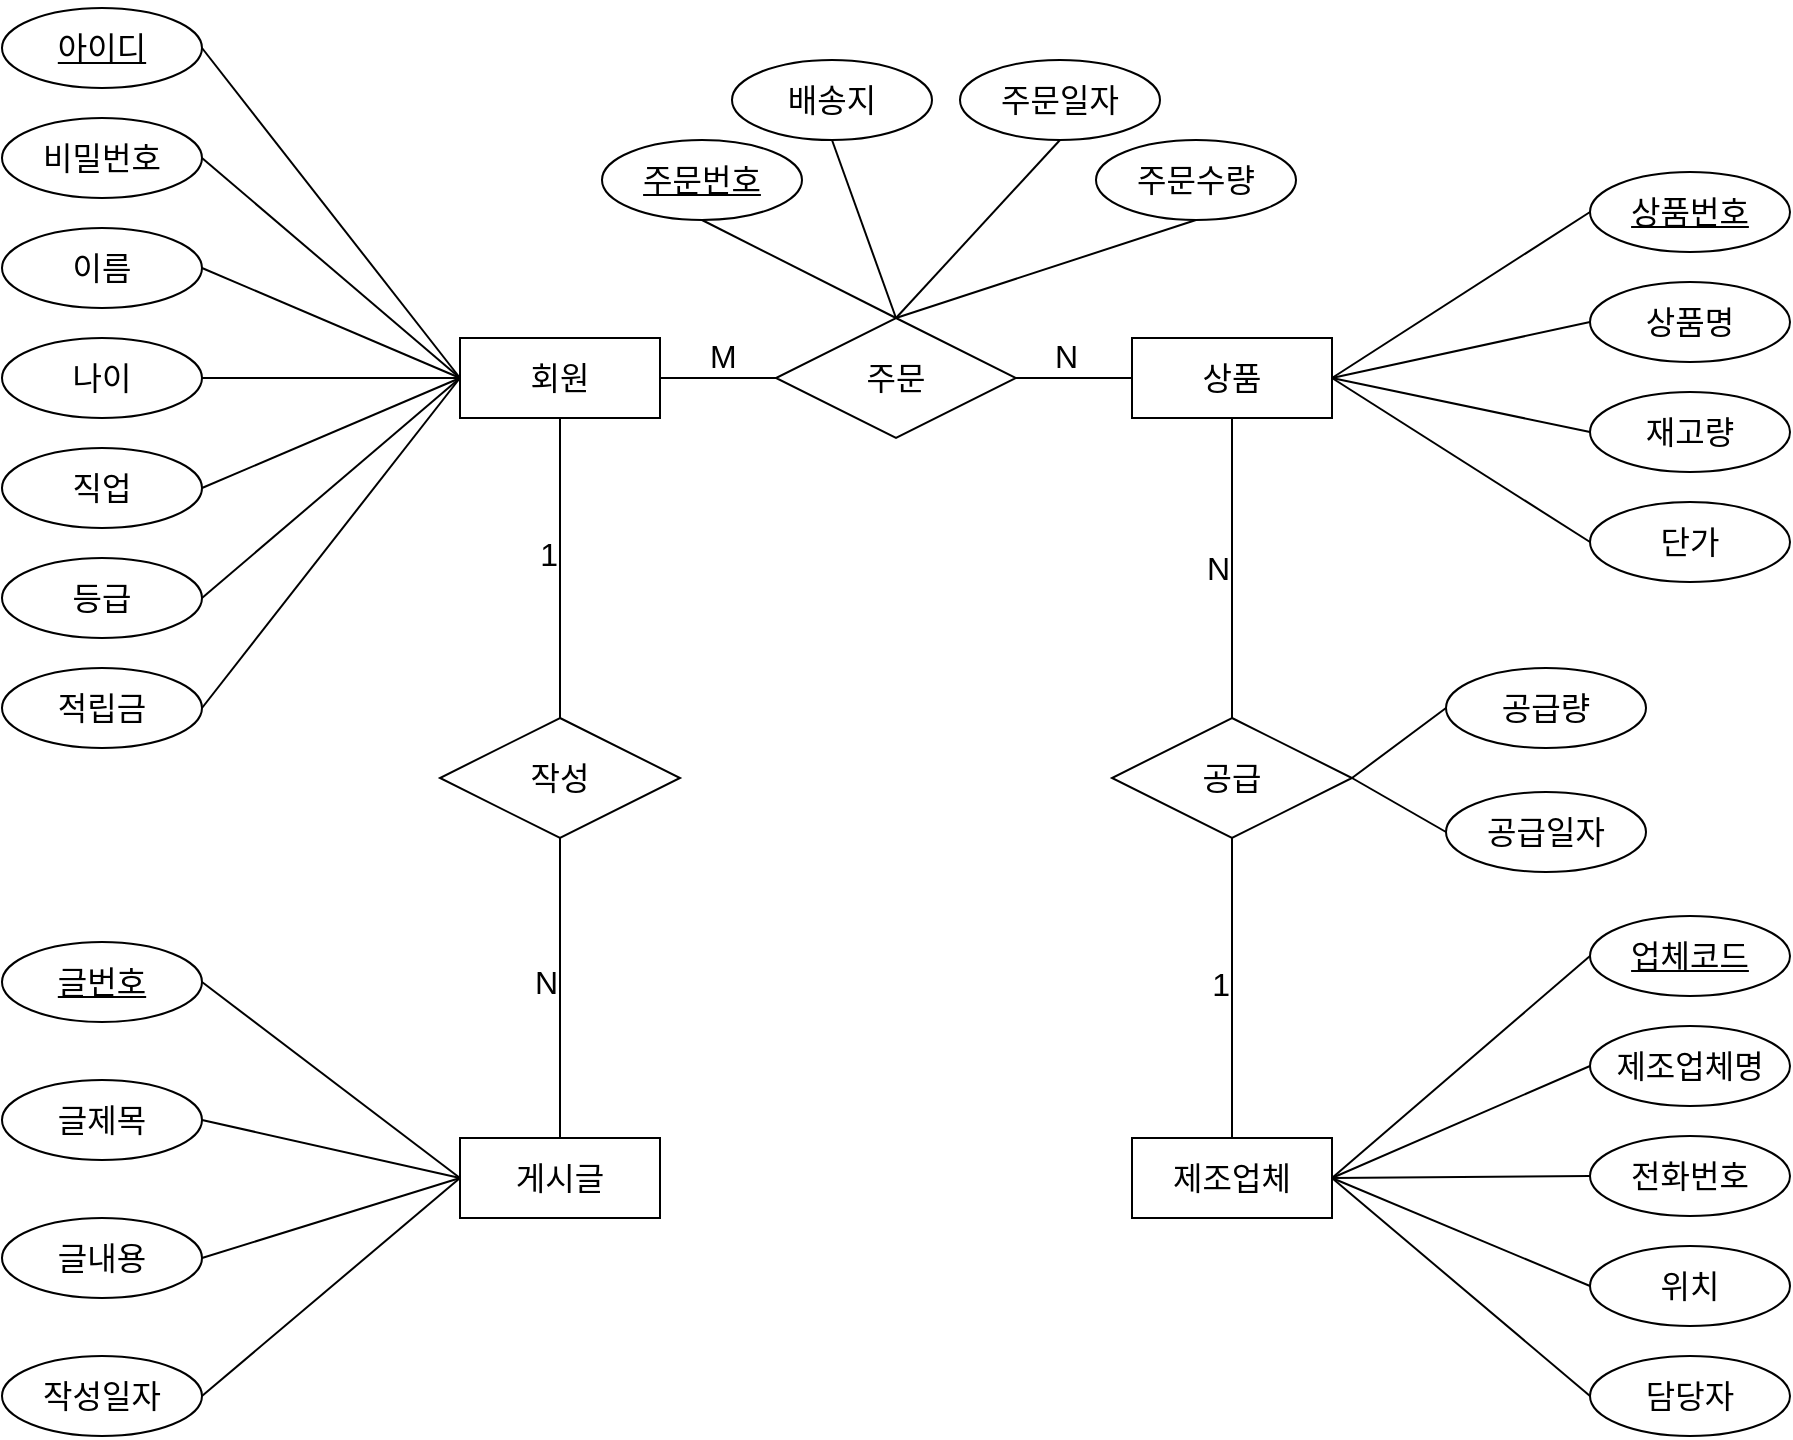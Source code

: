 <mxfile version="23.0.2" type="github" pages="2">
  <diagram name="ERD" id="WUFWxHUxCh2_jyDlP460">
    <mxGraphModel dx="1867" dy="2165" grid="0" gridSize="10" guides="1" tooltips="1" connect="1" arrows="1" fold="1" page="0" pageScale="1" pageWidth="827" pageHeight="1169" math="0" shadow="0">
      <root>
        <mxCell id="0" />
        <mxCell id="1" parent="0" />
        <mxCell id="EGVnuhBRFBTWJC69sXWY-39" value="제조업체" style="whiteSpace=wrap;html=1;align=center;fontSize=16;" vertex="1" parent="1">
          <mxGeometry x="-164" y="-57" width="100" height="40" as="geometry" />
        </mxCell>
        <mxCell id="EGVnuhBRFBTWJC69sXWY-41" value="전화번호" style="ellipse;whiteSpace=wrap;html=1;align=center;fontSize=16;" vertex="1" parent="1">
          <mxGeometry x="65" y="-58" width="100" height="40" as="geometry" />
        </mxCell>
        <mxCell id="EGVnuhBRFBTWJC69sXWY-42" value="위치" style="ellipse;whiteSpace=wrap;html=1;align=center;fontSize=16;" vertex="1" parent="1">
          <mxGeometry x="65" y="-3" width="100" height="40" as="geometry" />
        </mxCell>
        <mxCell id="EGVnuhBRFBTWJC69sXWY-43" value="담당자" style="ellipse;whiteSpace=wrap;html=1;align=center;fontSize=16;" vertex="1" parent="1">
          <mxGeometry x="65" y="52" width="100" height="40" as="geometry" />
        </mxCell>
        <mxCell id="EGVnuhBRFBTWJC69sXWY-44" value="" style="endArrow=none;html=1;rounded=0;fontSize=12;startSize=8;endSize=8;curved=1;exitX=1;exitY=0.5;exitDx=0;exitDy=0;entryX=0;entryY=0.5;entryDx=0;entryDy=0;" edge="1" parent="1" source="EGVnuhBRFBTWJC69sXWY-39" target="EGVnuhBRFBTWJC69sXWY-72">
          <mxGeometry relative="1" as="geometry">
            <mxPoint x="-280" y="-57" as="sourcePoint" />
            <mxPoint x="65" y="-119" as="targetPoint" />
          </mxGeometry>
        </mxCell>
        <mxCell id="EGVnuhBRFBTWJC69sXWY-45" value="" style="endArrow=none;html=1;rounded=0;fontSize=12;startSize=8;endSize=8;curved=1;exitX=1;exitY=0.5;exitDx=0;exitDy=0;entryX=0;entryY=0.5;entryDx=0;entryDy=0;" edge="1" parent="1" source="EGVnuhBRFBTWJC69sXWY-39" target="EGVnuhBRFBTWJC69sXWY-41">
          <mxGeometry relative="1" as="geometry">
            <mxPoint x="-54" y="-27" as="sourcePoint" />
            <mxPoint x="75" y="-109" as="targetPoint" />
          </mxGeometry>
        </mxCell>
        <mxCell id="EGVnuhBRFBTWJC69sXWY-46" value="" style="endArrow=none;html=1;rounded=0;fontSize=12;startSize=8;endSize=8;curved=1;exitX=1;exitY=0.5;exitDx=0;exitDy=0;entryX=0;entryY=0.5;entryDx=0;entryDy=0;" edge="1" parent="1" source="EGVnuhBRFBTWJC69sXWY-39" target="EGVnuhBRFBTWJC69sXWY-42">
          <mxGeometry relative="1" as="geometry">
            <mxPoint x="-54" y="-27" as="sourcePoint" />
            <mxPoint x="75" y="-55" as="targetPoint" />
          </mxGeometry>
        </mxCell>
        <mxCell id="EGVnuhBRFBTWJC69sXWY-47" value="" style="endArrow=none;html=1;rounded=0;fontSize=12;startSize=8;endSize=8;curved=1;exitX=1;exitY=0.5;exitDx=0;exitDy=0;entryX=0;entryY=0.5;entryDx=0;entryDy=0;" edge="1" parent="1" source="EGVnuhBRFBTWJC69sXWY-39" target="EGVnuhBRFBTWJC69sXWY-43">
          <mxGeometry relative="1" as="geometry">
            <mxPoint x="-54" y="-27" as="sourcePoint" />
            <mxPoint x="75" as="targetPoint" />
          </mxGeometry>
        </mxCell>
        <mxCell id="EGVnuhBRFBTWJC69sXWY-48" value="게시글" style="whiteSpace=wrap;html=1;align=center;fontSize=16;" vertex="1" parent="1">
          <mxGeometry x="-500" y="-57" width="100" height="40" as="geometry" />
        </mxCell>
        <mxCell id="EGVnuhBRFBTWJC69sXWY-49" value="글번호" style="ellipse;whiteSpace=wrap;html=1;align=center;fontStyle=4;fontSize=16;" vertex="1" parent="1">
          <mxGeometry x="-729" y="-155" width="100" height="40" as="geometry" />
        </mxCell>
        <mxCell id="EGVnuhBRFBTWJC69sXWY-50" style="edgeStyle=none;curved=1;rounded=0;orthogonalLoop=1;jettySize=auto;html=1;exitX=1;exitY=0;exitDx=0;exitDy=0;fontSize=12;startSize=8;endSize=8;" edge="1" parent="1" source="EGVnuhBRFBTWJC69sXWY-49" target="EGVnuhBRFBTWJC69sXWY-49">
          <mxGeometry relative="1" as="geometry" />
        </mxCell>
        <mxCell id="EGVnuhBRFBTWJC69sXWY-57" value="" style="endArrow=none;html=1;rounded=0;fontSize=12;startSize=8;endSize=8;curved=1;exitX=0;exitY=0.5;exitDx=0;exitDy=0;entryX=1;entryY=0.5;entryDx=0;entryDy=0;" edge="1" parent="1" source="EGVnuhBRFBTWJC69sXWY-48" target="EGVnuhBRFBTWJC69sXWY-49">
          <mxGeometry relative="1" as="geometry">
            <mxPoint x="-54" y="-112" as="sourcePoint" />
            <mxPoint x="75" y="-194" as="targetPoint" />
          </mxGeometry>
        </mxCell>
        <mxCell id="EGVnuhBRFBTWJC69sXWY-65" value="글제목" style="ellipse;whiteSpace=wrap;html=1;align=center;fontSize=16;" vertex="1" parent="1">
          <mxGeometry x="-729" y="-86" width="100" height="40" as="geometry" />
        </mxCell>
        <mxCell id="EGVnuhBRFBTWJC69sXWY-66" value="글내용" style="ellipse;whiteSpace=wrap;html=1;align=center;fontSize=16;" vertex="1" parent="1">
          <mxGeometry x="-729" y="-17" width="100" height="40" as="geometry" />
        </mxCell>
        <mxCell id="EGVnuhBRFBTWJC69sXWY-67" value="작성일자" style="ellipse;whiteSpace=wrap;html=1;align=center;fontSize=16;" vertex="1" parent="1">
          <mxGeometry x="-729" y="52" width="100" height="40" as="geometry" />
        </mxCell>
        <mxCell id="EGVnuhBRFBTWJC69sXWY-69" value="" style="endArrow=none;html=1;rounded=0;fontSize=12;startSize=8;endSize=8;curved=1;exitX=0;exitY=0.5;exitDx=0;exitDy=0;entryX=1;entryY=0.5;entryDx=0;entryDy=0;" edge="1" parent="1" source="EGVnuhBRFBTWJC69sXWY-48" target="EGVnuhBRFBTWJC69sXWY-65">
          <mxGeometry relative="1" as="geometry">
            <mxPoint x="-490" y="-27" as="sourcePoint" />
            <mxPoint x="-619" y="-125" as="targetPoint" />
          </mxGeometry>
        </mxCell>
        <mxCell id="EGVnuhBRFBTWJC69sXWY-70" value="" style="endArrow=none;html=1;rounded=0;fontSize=12;startSize=8;endSize=8;curved=1;entryX=1;entryY=0.5;entryDx=0;entryDy=0;exitX=0;exitY=0.5;exitDx=0;exitDy=0;" edge="1" parent="1" source="EGVnuhBRFBTWJC69sXWY-48" target="EGVnuhBRFBTWJC69sXWY-66">
          <mxGeometry relative="1" as="geometry">
            <mxPoint x="-490" y="-27" as="sourcePoint" />
            <mxPoint x="-619" y="-56" as="targetPoint" />
          </mxGeometry>
        </mxCell>
        <mxCell id="EGVnuhBRFBTWJC69sXWY-71" value="" style="endArrow=none;html=1;rounded=0;fontSize=12;startSize=8;endSize=8;curved=1;entryX=1;entryY=0.5;entryDx=0;entryDy=0;exitX=0;exitY=0.5;exitDx=0;exitDy=0;" edge="1" parent="1" source="EGVnuhBRFBTWJC69sXWY-48" target="EGVnuhBRFBTWJC69sXWY-67">
          <mxGeometry relative="1" as="geometry">
            <mxPoint x="-490" y="-27" as="sourcePoint" />
            <mxPoint x="-619" y="13" as="targetPoint" />
          </mxGeometry>
        </mxCell>
        <mxCell id="EGVnuhBRFBTWJC69sXWY-72" value="제조업체명" style="ellipse;whiteSpace=wrap;html=1;align=center;fontSize=16;" vertex="1" parent="1">
          <mxGeometry x="65" y="-113" width="100" height="40" as="geometry" />
        </mxCell>
        <mxCell id="EGVnuhBRFBTWJC69sXWY-73" value="업체코드" style="ellipse;whiteSpace=wrap;html=1;align=center;fontStyle=4;fontSize=16;" vertex="1" parent="1">
          <mxGeometry x="65" y="-168" width="100" height="40" as="geometry" />
        </mxCell>
        <mxCell id="EGVnuhBRFBTWJC69sXWY-75" value="" style="endArrow=none;html=1;rounded=0;fontSize=12;startSize=8;endSize=8;curved=1;exitX=1;exitY=0.5;exitDx=0;exitDy=0;entryX=0;entryY=0.5;entryDx=0;entryDy=0;" edge="1" parent="1" source="EGVnuhBRFBTWJC69sXWY-39" target="EGVnuhBRFBTWJC69sXWY-73">
          <mxGeometry relative="1" as="geometry">
            <mxPoint x="-54" y="-27" as="sourcePoint" />
            <mxPoint x="75" y="-110" as="targetPoint" />
          </mxGeometry>
        </mxCell>
        <mxCell id="EGVnuhBRFBTWJC69sXWY-88" value="" style="endArrow=none;html=1;rounded=0;fontSize=12;startSize=8;endSize=8;curved=1;entryX=0.5;entryY=0;entryDx=0;entryDy=0;exitX=0.5;exitY=1;exitDx=0;exitDy=0;" edge="1" parent="1" source="EGVnuhBRFBTWJC69sXWY-82" target="EGVnuhBRFBTWJC69sXWY-39">
          <mxGeometry relative="1" as="geometry">
            <mxPoint x="-396" y="-277" as="sourcePoint" />
            <mxPoint x="-236" y="-277" as="targetPoint" />
          </mxGeometry>
        </mxCell>
        <mxCell id="EGVnuhBRFBTWJC69sXWY-89" value="1" style="resizable=0;html=1;whiteSpace=wrap;align=right;verticalAlign=bottom;fontSize=16;" connectable="0" vertex="1" parent="EGVnuhBRFBTWJC69sXWY-88">
          <mxGeometry x="1" relative="1" as="geometry">
            <mxPoint y="-66" as="offset" />
          </mxGeometry>
        </mxCell>
        <mxCell id="EGVnuhBRFBTWJC69sXWY-147" value="" style="endArrow=none;html=1;rounded=0;fontSize=12;startSize=8;endSize=8;curved=1;entryX=0.5;entryY=0;entryDx=0;entryDy=0;" edge="1" parent="1" source="EGVnuhBRFBTWJC69sXWY-144" target="EGVnuhBRFBTWJC69sXWY-48">
          <mxGeometry relative="1" as="geometry">
            <mxPoint x="-396" y="-277" as="sourcePoint" />
            <mxPoint x="-236" y="-277" as="targetPoint" />
          </mxGeometry>
        </mxCell>
        <mxCell id="EGVnuhBRFBTWJC69sXWY-148" value="N" style="resizable=0;html=1;whiteSpace=wrap;align=right;verticalAlign=bottom;fontSize=16;" connectable="0" vertex="1" parent="EGVnuhBRFBTWJC69sXWY-147">
          <mxGeometry x="1" relative="1" as="geometry">
            <mxPoint y="-67" as="offset" />
          </mxGeometry>
        </mxCell>
        <mxCell id="EGVnuhBRFBTWJC69sXWY-2" value="회원" style="whiteSpace=wrap;html=1;align=center;fontSize=16;" vertex="1" parent="1">
          <mxGeometry x="-500" y="-457" width="100" height="40" as="geometry" />
        </mxCell>
        <mxCell id="EGVnuhBRFBTWJC69sXWY-6" value="상품" style="whiteSpace=wrap;html=1;align=center;fontSize=16;" vertex="1" parent="1">
          <mxGeometry x="-164" y="-457" width="100" height="40" as="geometry" />
        </mxCell>
        <mxCell id="EGVnuhBRFBTWJC69sXWY-7" value="아이디" style="ellipse;whiteSpace=wrap;html=1;align=center;fontStyle=4;fontSize=16;" vertex="1" parent="1">
          <mxGeometry x="-729" y="-622" width="100" height="40" as="geometry" />
        </mxCell>
        <mxCell id="EGVnuhBRFBTWJC69sXWY-14" style="edgeStyle=none;curved=1;rounded=0;orthogonalLoop=1;jettySize=auto;html=1;exitX=1;exitY=0;exitDx=0;exitDy=0;fontSize=12;startSize=8;endSize=8;" edge="1" parent="1" source="EGVnuhBRFBTWJC69sXWY-7" target="EGVnuhBRFBTWJC69sXWY-7">
          <mxGeometry relative="1" as="geometry" />
        </mxCell>
        <mxCell id="EGVnuhBRFBTWJC69sXWY-16" value="비밀번호" style="ellipse;whiteSpace=wrap;html=1;align=center;fontSize=16;" vertex="1" parent="1">
          <mxGeometry x="-729" y="-567" width="100" height="40" as="geometry" />
        </mxCell>
        <mxCell id="EGVnuhBRFBTWJC69sXWY-17" value="이름" style="ellipse;whiteSpace=wrap;html=1;align=center;fontSize=16;" vertex="1" parent="1">
          <mxGeometry x="-729" y="-512" width="100" height="40" as="geometry" />
        </mxCell>
        <mxCell id="EGVnuhBRFBTWJC69sXWY-18" value="나이" style="ellipse;whiteSpace=wrap;html=1;align=center;fontSize=16;" vertex="1" parent="1">
          <mxGeometry x="-729" y="-457" width="100" height="40" as="geometry" />
        </mxCell>
        <mxCell id="EGVnuhBRFBTWJC69sXWY-19" value="직업" style="ellipse;whiteSpace=wrap;html=1;align=center;fontSize=16;" vertex="1" parent="1">
          <mxGeometry x="-729" y="-402" width="100" height="40" as="geometry" />
        </mxCell>
        <mxCell id="EGVnuhBRFBTWJC69sXWY-20" value="등급" style="ellipse;whiteSpace=wrap;html=1;align=center;fontSize=16;" vertex="1" parent="1">
          <mxGeometry x="-729" y="-347" width="100" height="40" as="geometry" />
        </mxCell>
        <mxCell id="EGVnuhBRFBTWJC69sXWY-21" value="적립금" style="ellipse;whiteSpace=wrap;html=1;align=center;fontSize=16;" vertex="1" parent="1">
          <mxGeometry x="-729" y="-292" width="100" height="40" as="geometry" />
        </mxCell>
        <mxCell id="EGVnuhBRFBTWJC69sXWY-24" value="상품번호" style="ellipse;whiteSpace=wrap;html=1;align=center;fontStyle=4;fontSize=16;" vertex="1" parent="1">
          <mxGeometry x="65" y="-540" width="100" height="40" as="geometry" />
        </mxCell>
        <mxCell id="EGVnuhBRFBTWJC69sXWY-25" value="상품명" style="ellipse;whiteSpace=wrap;html=1;align=center;fontSize=16;" vertex="1" parent="1">
          <mxGeometry x="65" y="-485" width="100" height="40" as="geometry" />
        </mxCell>
        <mxCell id="EGVnuhBRFBTWJC69sXWY-26" value="재고량" style="ellipse;whiteSpace=wrap;html=1;align=center;fontSize=16;" vertex="1" parent="1">
          <mxGeometry x="65" y="-430" width="100" height="40" as="geometry" />
        </mxCell>
        <mxCell id="EGVnuhBRFBTWJC69sXWY-27" value="단가" style="ellipse;whiteSpace=wrap;html=1;align=center;fontSize=16;" vertex="1" parent="1">
          <mxGeometry x="65" y="-375" width="100" height="40" as="geometry" />
        </mxCell>
        <mxCell id="EGVnuhBRFBTWJC69sXWY-28" value="" style="endArrow=none;html=1;rounded=0;fontSize=12;startSize=8;endSize=8;curved=1;exitX=1;exitY=0.5;exitDx=0;exitDy=0;entryX=0;entryY=0.5;entryDx=0;entryDy=0;" edge="1" parent="1" source="EGVnuhBRFBTWJC69sXWY-6" target="EGVnuhBRFBTWJC69sXWY-24">
          <mxGeometry relative="1" as="geometry">
            <mxPoint x="-280" y="-457" as="sourcePoint" />
            <mxPoint x="-120" y="-457" as="targetPoint" />
          </mxGeometry>
        </mxCell>
        <mxCell id="EGVnuhBRFBTWJC69sXWY-29" value="" style="endArrow=none;html=1;rounded=0;fontSize=12;startSize=8;endSize=8;curved=1;exitX=1;exitY=0.5;exitDx=0;exitDy=0;entryX=0;entryY=0.5;entryDx=0;entryDy=0;" edge="1" parent="1" source="EGVnuhBRFBTWJC69sXWY-6" target="EGVnuhBRFBTWJC69sXWY-25">
          <mxGeometry relative="1" as="geometry">
            <mxPoint x="-54" y="-427" as="sourcePoint" />
            <mxPoint x="75" y="-509" as="targetPoint" />
          </mxGeometry>
        </mxCell>
        <mxCell id="EGVnuhBRFBTWJC69sXWY-30" value="" style="endArrow=none;html=1;rounded=0;fontSize=12;startSize=8;endSize=8;curved=1;exitX=1;exitY=0.5;exitDx=0;exitDy=0;entryX=0;entryY=0.5;entryDx=0;entryDy=0;" edge="1" parent="1" source="EGVnuhBRFBTWJC69sXWY-6" target="EGVnuhBRFBTWJC69sXWY-26">
          <mxGeometry relative="1" as="geometry">
            <mxPoint x="-54" y="-427" as="sourcePoint" />
            <mxPoint x="75" y="-455" as="targetPoint" />
          </mxGeometry>
        </mxCell>
        <mxCell id="EGVnuhBRFBTWJC69sXWY-31" value="" style="endArrow=none;html=1;rounded=0;fontSize=12;startSize=8;endSize=8;curved=1;exitX=1;exitY=0.5;exitDx=0;exitDy=0;entryX=0;entryY=0.5;entryDx=0;entryDy=0;" edge="1" parent="1" source="EGVnuhBRFBTWJC69sXWY-6" target="EGVnuhBRFBTWJC69sXWY-27">
          <mxGeometry relative="1" as="geometry">
            <mxPoint x="-54" y="-427" as="sourcePoint" />
            <mxPoint x="75" y="-400" as="targetPoint" />
          </mxGeometry>
        </mxCell>
        <mxCell id="EGVnuhBRFBTWJC69sXWY-32" value="" style="endArrow=none;html=1;rounded=0;fontSize=12;startSize=8;endSize=8;curved=1;exitX=0;exitY=0.5;exitDx=0;exitDy=0;entryX=1;entryY=0.5;entryDx=0;entryDy=0;" edge="1" parent="1" source="EGVnuhBRFBTWJC69sXWY-2" target="EGVnuhBRFBTWJC69sXWY-7">
          <mxGeometry relative="1" as="geometry">
            <mxPoint x="-54" y="-427" as="sourcePoint" />
            <mxPoint x="75" y="-509" as="targetPoint" />
          </mxGeometry>
        </mxCell>
        <mxCell id="EGVnuhBRFBTWJC69sXWY-33" value="" style="endArrow=none;html=1;rounded=0;fontSize=12;startSize=8;endSize=8;curved=1;entryX=1;entryY=0.5;entryDx=0;entryDy=0;exitX=0;exitY=0.5;exitDx=0;exitDy=0;" edge="1" parent="1" source="EGVnuhBRFBTWJC69sXWY-2" target="EGVnuhBRFBTWJC69sXWY-16">
          <mxGeometry relative="1" as="geometry">
            <mxPoint x="-535" y="-437" as="sourcePoint" />
            <mxPoint x="-619" y="-592" as="targetPoint" />
          </mxGeometry>
        </mxCell>
        <mxCell id="EGVnuhBRFBTWJC69sXWY-34" value="" style="endArrow=none;html=1;rounded=0;fontSize=12;startSize=8;endSize=8;curved=1;entryX=1;entryY=0.5;entryDx=0;entryDy=0;exitX=0;exitY=0.5;exitDx=0;exitDy=0;" edge="1" parent="1" source="EGVnuhBRFBTWJC69sXWY-2" target="EGVnuhBRFBTWJC69sXWY-17">
          <mxGeometry relative="1" as="geometry">
            <mxPoint x="-490" y="-427" as="sourcePoint" />
            <mxPoint x="-619" y="-537" as="targetPoint" />
          </mxGeometry>
        </mxCell>
        <mxCell id="EGVnuhBRFBTWJC69sXWY-35" value="" style="endArrow=none;html=1;rounded=0;fontSize=12;startSize=8;endSize=8;curved=1;entryX=1;entryY=0.5;entryDx=0;entryDy=0;" edge="1" parent="1" source="EGVnuhBRFBTWJC69sXWY-2" target="EGVnuhBRFBTWJC69sXWY-18">
          <mxGeometry relative="1" as="geometry">
            <mxPoint x="-490" y="-427" as="sourcePoint" />
            <mxPoint x="-619" y="-482" as="targetPoint" />
          </mxGeometry>
        </mxCell>
        <mxCell id="EGVnuhBRFBTWJC69sXWY-36" value="" style="endArrow=none;html=1;rounded=0;fontSize=12;startSize=8;endSize=8;curved=1;entryX=1;entryY=0.5;entryDx=0;entryDy=0;exitX=0;exitY=0.5;exitDx=0;exitDy=0;" edge="1" parent="1" source="EGVnuhBRFBTWJC69sXWY-2" target="EGVnuhBRFBTWJC69sXWY-19">
          <mxGeometry relative="1" as="geometry">
            <mxPoint x="-507" y="-443" as="sourcePoint" />
            <mxPoint x="-619" y="-427" as="targetPoint" />
          </mxGeometry>
        </mxCell>
        <mxCell id="EGVnuhBRFBTWJC69sXWY-37" value="" style="endArrow=none;html=1;rounded=0;fontSize=12;startSize=8;endSize=8;curved=1;entryX=1;entryY=0.5;entryDx=0;entryDy=0;exitX=0;exitY=0.5;exitDx=0;exitDy=0;" edge="1" parent="1" source="EGVnuhBRFBTWJC69sXWY-2" target="EGVnuhBRFBTWJC69sXWY-20">
          <mxGeometry relative="1" as="geometry">
            <mxPoint x="-506" y="-437" as="sourcePoint" />
            <mxPoint x="-619" y="-372" as="targetPoint" />
          </mxGeometry>
        </mxCell>
        <mxCell id="EGVnuhBRFBTWJC69sXWY-38" value="" style="endArrow=none;html=1;rounded=0;fontSize=12;startSize=8;endSize=8;curved=1;entryX=1;entryY=0.5;entryDx=0;entryDy=0;exitX=0;exitY=0.5;exitDx=0;exitDy=0;" edge="1" parent="1" source="EGVnuhBRFBTWJC69sXWY-2" target="EGVnuhBRFBTWJC69sXWY-21">
          <mxGeometry relative="1" as="geometry">
            <mxPoint x="-490" y="-427" as="sourcePoint" />
            <mxPoint x="-619" y="-317" as="targetPoint" />
          </mxGeometry>
        </mxCell>
        <mxCell id="EGVnuhBRFBTWJC69sXWY-77" value="" style="endArrow=none;html=1;rounded=0;fontSize=12;startSize=8;endSize=8;curved=1;exitX=1;exitY=0.5;exitDx=0;exitDy=0;entryX=0;entryY=0.5;entryDx=0;entryDy=0;" edge="1" parent="1" source="EGVnuhBRFBTWJC69sXWY-2" target="EGVnuhBRFBTWJC69sXWY-6">
          <mxGeometry relative="1" as="geometry">
            <mxPoint x="-389" y="-335" as="sourcePoint" />
            <mxPoint x="-229" y="-335" as="targetPoint" />
          </mxGeometry>
        </mxCell>
        <mxCell id="EGVnuhBRFBTWJC69sXWY-78" value="M" style="resizable=0;html=1;whiteSpace=wrap;align=left;verticalAlign=bottom;fontSize=16;" connectable="0" vertex="1" parent="EGVnuhBRFBTWJC69sXWY-77">
          <mxGeometry x="-1" relative="1" as="geometry">
            <mxPoint x="23" as="offset" />
          </mxGeometry>
        </mxCell>
        <mxCell id="EGVnuhBRFBTWJC69sXWY-79" value="N" style="resizable=0;html=1;whiteSpace=wrap;align=right;verticalAlign=bottom;fontSize=16;" connectable="0" vertex="1" parent="EGVnuhBRFBTWJC69sXWY-77">
          <mxGeometry x="1" relative="1" as="geometry">
            <mxPoint x="-26" as="offset" />
          </mxGeometry>
        </mxCell>
        <mxCell id="EGVnuhBRFBTWJC69sXWY-76" value="주문" style="shape=rhombus;perimeter=rhombusPerimeter;whiteSpace=wrap;html=1;align=center;fontSize=16;" vertex="1" parent="1">
          <mxGeometry x="-342" y="-467" width="120" height="60" as="geometry" />
        </mxCell>
        <mxCell id="EGVnuhBRFBTWJC69sXWY-82" value="공급" style="shape=rhombus;perimeter=rhombusPerimeter;whiteSpace=wrap;html=1;align=center;fontSize=16;" vertex="1" parent="1">
          <mxGeometry x="-174" y="-267" width="120" height="60" as="geometry" />
        </mxCell>
        <mxCell id="EGVnuhBRFBTWJC69sXWY-86" value="" style="endArrow=none;html=1;rounded=0;fontSize=12;startSize=8;endSize=8;curved=1;entryX=0.5;entryY=1;entryDx=0;entryDy=0;exitX=0.5;exitY=0;exitDx=0;exitDy=0;" edge="1" parent="1" source="EGVnuhBRFBTWJC69sXWY-82" target="EGVnuhBRFBTWJC69sXWY-6">
          <mxGeometry relative="1" as="geometry">
            <mxPoint x="-396" y="-277" as="sourcePoint" />
            <mxPoint x="-236" y="-277" as="targetPoint" />
          </mxGeometry>
        </mxCell>
        <mxCell id="EGVnuhBRFBTWJC69sXWY-87" value="N" style="resizable=0;html=1;whiteSpace=wrap;align=right;verticalAlign=bottom;fontSize=16;" connectable="0" vertex="1" parent="EGVnuhBRFBTWJC69sXWY-86">
          <mxGeometry x="1" relative="1" as="geometry">
            <mxPoint y="86" as="offset" />
          </mxGeometry>
        </mxCell>
        <mxCell id="EGVnuhBRFBTWJC69sXWY-90" value="공급량" style="ellipse;whiteSpace=wrap;html=1;align=center;fontSize=16;" vertex="1" parent="1">
          <mxGeometry x="-7" y="-292" width="100" height="40" as="geometry" />
        </mxCell>
        <mxCell id="EGVnuhBRFBTWJC69sXWY-91" value="공급일자" style="ellipse;whiteSpace=wrap;html=1;align=center;fontSize=16;" vertex="1" parent="1">
          <mxGeometry x="-7" y="-230" width="100" height="40" as="geometry" />
        </mxCell>
        <mxCell id="EGVnuhBRFBTWJC69sXWY-92" value="" style="endArrow=none;html=1;rounded=0;fontSize=12;startSize=8;endSize=8;curved=1;exitX=1;exitY=0.5;exitDx=0;exitDy=0;entryX=0;entryY=0.5;entryDx=0;entryDy=0;" edge="1" parent="1" source="EGVnuhBRFBTWJC69sXWY-82" target="EGVnuhBRFBTWJC69sXWY-90">
          <mxGeometry relative="1" as="geometry">
            <mxPoint x="-54" y="-427" as="sourcePoint" />
            <mxPoint x="75" y="-345" as="targetPoint" />
          </mxGeometry>
        </mxCell>
        <mxCell id="EGVnuhBRFBTWJC69sXWY-93" value="" style="endArrow=none;html=1;rounded=0;fontSize=12;startSize=8;endSize=8;curved=1;exitX=1;exitY=0.5;exitDx=0;exitDy=0;entryX=0;entryY=0.5;entryDx=0;entryDy=0;" edge="1" parent="1" source="EGVnuhBRFBTWJC69sXWY-82" target="EGVnuhBRFBTWJC69sXWY-91">
          <mxGeometry relative="1" as="geometry">
            <mxPoint x="-44" y="-227" as="sourcePoint" />
            <mxPoint x="3" y="-262" as="targetPoint" />
          </mxGeometry>
        </mxCell>
        <mxCell id="EGVnuhBRFBTWJC69sXWY-94" value="주문번호" style="ellipse;whiteSpace=wrap;html=1;align=center;fontStyle=4;fontSize=16;" vertex="1" parent="1">
          <mxGeometry x="-429" y="-556" width="100" height="40" as="geometry" />
        </mxCell>
        <mxCell id="EGVnuhBRFBTWJC69sXWY-95" value="배송지" style="ellipse;whiteSpace=wrap;html=1;align=center;fontSize=16;" vertex="1" parent="1">
          <mxGeometry x="-364" y="-596" width="100" height="40" as="geometry" />
        </mxCell>
        <mxCell id="EGVnuhBRFBTWJC69sXWY-96" value="주문일자" style="ellipse;whiteSpace=wrap;html=1;align=center;fontSize=16;" vertex="1" parent="1">
          <mxGeometry x="-250" y="-596" width="100" height="40" as="geometry" />
        </mxCell>
        <mxCell id="EGVnuhBRFBTWJC69sXWY-97" value="주문수량" style="ellipse;whiteSpace=wrap;html=1;align=center;fontSize=16;" vertex="1" parent="1">
          <mxGeometry x="-182" y="-556" width="100" height="40" as="geometry" />
        </mxCell>
        <mxCell id="EGVnuhBRFBTWJC69sXWY-140" value="" style="endArrow=none;html=1;rounded=0;fontSize=12;startSize=8;endSize=8;curved=1;exitX=0.5;exitY=0;exitDx=0;exitDy=0;entryX=0.5;entryY=1;entryDx=0;entryDy=0;" edge="1" parent="1" source="EGVnuhBRFBTWJC69sXWY-76" target="EGVnuhBRFBTWJC69sXWY-97">
          <mxGeometry relative="1" as="geometry">
            <mxPoint x="-54" y="-427" as="sourcePoint" />
            <mxPoint x="75" y="-510" as="targetPoint" />
          </mxGeometry>
        </mxCell>
        <mxCell id="EGVnuhBRFBTWJC69sXWY-141" value="" style="endArrow=none;html=1;rounded=0;fontSize=12;startSize=8;endSize=8;curved=1;exitX=0.5;exitY=0;exitDx=0;exitDy=0;entryX=0.5;entryY=1;entryDx=0;entryDy=0;" edge="1" parent="1" source="EGVnuhBRFBTWJC69sXWY-76" target="EGVnuhBRFBTWJC69sXWY-96">
          <mxGeometry relative="1" as="geometry">
            <mxPoint x="-272" y="-457" as="sourcePoint" />
            <mxPoint x="-122" y="-506" as="targetPoint" />
          </mxGeometry>
        </mxCell>
        <mxCell id="EGVnuhBRFBTWJC69sXWY-142" value="" style="endArrow=none;html=1;rounded=0;fontSize=12;startSize=8;endSize=8;curved=1;exitX=0.5;exitY=0;exitDx=0;exitDy=0;entryX=0.5;entryY=1;entryDx=0;entryDy=0;" edge="1" parent="1" source="EGVnuhBRFBTWJC69sXWY-76" target="EGVnuhBRFBTWJC69sXWY-95">
          <mxGeometry relative="1" as="geometry">
            <mxPoint x="-272" y="-457" as="sourcePoint" />
            <mxPoint x="-190" y="-546" as="targetPoint" />
          </mxGeometry>
        </mxCell>
        <mxCell id="EGVnuhBRFBTWJC69sXWY-143" value="" style="endArrow=none;html=1;rounded=0;fontSize=12;startSize=8;endSize=8;curved=1;exitX=0.5;exitY=0;exitDx=0;exitDy=0;entryX=0.5;entryY=1;entryDx=0;entryDy=0;" edge="1" parent="1" source="EGVnuhBRFBTWJC69sXWY-76" target="EGVnuhBRFBTWJC69sXWY-94">
          <mxGeometry relative="1" as="geometry">
            <mxPoint x="-272" y="-457" as="sourcePoint" />
            <mxPoint x="-304" y="-546" as="targetPoint" />
          </mxGeometry>
        </mxCell>
        <mxCell id="EGVnuhBRFBTWJC69sXWY-144" value="작성" style="shape=rhombus;perimeter=rhombusPerimeter;whiteSpace=wrap;html=1;align=center;fontSize=16;" vertex="1" parent="1">
          <mxGeometry x="-510" y="-267" width="120" height="60" as="geometry" />
        </mxCell>
        <mxCell id="EGVnuhBRFBTWJC69sXWY-145" value="" style="endArrow=none;html=1;rounded=0;fontSize=12;startSize=8;endSize=8;curved=1;exitX=0.5;exitY=0;exitDx=0;exitDy=0;" edge="1" parent="1" source="EGVnuhBRFBTWJC69sXWY-144" target="EGVnuhBRFBTWJC69sXWY-2">
          <mxGeometry relative="1" as="geometry">
            <mxPoint x="-396" y="-277" as="sourcePoint" />
            <mxPoint x="-236" y="-277" as="targetPoint" />
          </mxGeometry>
        </mxCell>
        <mxCell id="EGVnuhBRFBTWJC69sXWY-146" value="1" style="resizable=0;html=1;whiteSpace=wrap;align=right;verticalAlign=bottom;fontSize=16;" connectable="0" vertex="1" parent="EGVnuhBRFBTWJC69sXWY-145">
          <mxGeometry x="1" relative="1" as="geometry">
            <mxPoint y="79" as="offset" />
          </mxGeometry>
        </mxCell>
      </root>
    </mxGraphModel>
  </diagram>
  <diagram id="au6wGFkA9s4EJp_yZIBt" name="릴레이션">
    <mxGraphModel dx="1440" dy="1219" grid="1" gridSize="10" guides="1" tooltips="1" connect="1" arrows="1" fold="1" page="0" pageScale="1" pageWidth="827" pageHeight="1169" math="0" shadow="0">
      <root>
        <mxCell id="0" />
        <mxCell id="1" parent="0" />
        <mxCell id="cPWrPqTo0F7mI01mpShd-27" value="회원" style="shape=table;startSize=30;container=1;collapsible=1;childLayout=tableLayout;fixedRows=1;rowLines=0;fontStyle=1;align=center;resizeLast=1;html=1;whiteSpace=wrap;fontSize=16;" vertex="1" parent="1">
          <mxGeometry x="-650" y="-78" width="180" height="240" as="geometry" />
        </mxCell>
        <mxCell id="cPWrPqTo0F7mI01mpShd-28" value="" style="shape=tableRow;horizontal=0;startSize=0;swimlaneHead=0;swimlaneBody=0;fillColor=none;collapsible=0;dropTarget=0;points=[[0,0.5],[1,0.5]];portConstraint=eastwest;top=0;left=0;right=0;bottom=0;html=1;fontSize=16;" vertex="1" parent="cPWrPqTo0F7mI01mpShd-27">
          <mxGeometry y="30" width="180" height="30" as="geometry" />
        </mxCell>
        <mxCell id="cPWrPqTo0F7mI01mpShd-29" value="PK" style="shape=partialRectangle;connectable=0;fillColor=none;top=0;left=0;bottom=0;right=0;fontStyle=1;overflow=hidden;html=1;whiteSpace=wrap;fontSize=16;" vertex="1" parent="cPWrPqTo0F7mI01mpShd-28">
          <mxGeometry width="60" height="30" as="geometry">
            <mxRectangle width="60" height="30" as="alternateBounds" />
          </mxGeometry>
        </mxCell>
        <mxCell id="cPWrPqTo0F7mI01mpShd-30" value="아이디" style="shape=partialRectangle;connectable=0;fillColor=none;top=0;left=0;bottom=0;right=0;align=left;spacingLeft=6;fontStyle=5;overflow=hidden;html=1;whiteSpace=wrap;fontSize=16;" vertex="1" parent="cPWrPqTo0F7mI01mpShd-28">
          <mxGeometry x="60" width="120" height="30" as="geometry">
            <mxRectangle width="120" height="30" as="alternateBounds" />
          </mxGeometry>
        </mxCell>
        <mxCell id="cPWrPqTo0F7mI01mpShd-34" value="" style="shape=tableRow;horizontal=0;startSize=0;swimlaneHead=0;swimlaneBody=0;fillColor=none;collapsible=0;dropTarget=0;points=[[0,0.5],[1,0.5]];portConstraint=eastwest;top=0;left=0;right=0;bottom=0;html=1;fontSize=16;" vertex="1" parent="cPWrPqTo0F7mI01mpShd-27">
          <mxGeometry y="60" width="180" height="30" as="geometry" />
        </mxCell>
        <mxCell id="cPWrPqTo0F7mI01mpShd-35" value="" style="shape=partialRectangle;connectable=0;fillColor=none;top=0;left=0;bottom=0;right=0;editable=1;overflow=hidden;html=1;whiteSpace=wrap;fontSize=16;" vertex="1" parent="cPWrPqTo0F7mI01mpShd-34">
          <mxGeometry width="60" height="30" as="geometry">
            <mxRectangle width="60" height="30" as="alternateBounds" />
          </mxGeometry>
        </mxCell>
        <mxCell id="cPWrPqTo0F7mI01mpShd-36" value="비밀번호" style="shape=partialRectangle;connectable=0;fillColor=none;top=0;left=0;bottom=0;right=0;align=left;spacingLeft=6;overflow=hidden;html=1;whiteSpace=wrap;fontSize=16;" vertex="1" parent="cPWrPqTo0F7mI01mpShd-34">
          <mxGeometry x="60" width="120" height="30" as="geometry">
            <mxRectangle width="120" height="30" as="alternateBounds" />
          </mxGeometry>
        </mxCell>
        <mxCell id="cPWrPqTo0F7mI01mpShd-37" value="" style="shape=tableRow;horizontal=0;startSize=0;swimlaneHead=0;swimlaneBody=0;fillColor=none;collapsible=0;dropTarget=0;points=[[0,0.5],[1,0.5]];portConstraint=eastwest;top=0;left=0;right=0;bottom=0;html=1;fontSize=16;" vertex="1" parent="cPWrPqTo0F7mI01mpShd-27">
          <mxGeometry y="90" width="180" height="30" as="geometry" />
        </mxCell>
        <mxCell id="cPWrPqTo0F7mI01mpShd-38" value="" style="shape=partialRectangle;connectable=0;fillColor=none;top=0;left=0;bottom=0;right=0;editable=1;overflow=hidden;html=1;whiteSpace=wrap;fontSize=16;" vertex="1" parent="cPWrPqTo0F7mI01mpShd-37">
          <mxGeometry width="60" height="30" as="geometry">
            <mxRectangle width="60" height="30" as="alternateBounds" />
          </mxGeometry>
        </mxCell>
        <mxCell id="cPWrPqTo0F7mI01mpShd-39" value="이름" style="shape=partialRectangle;connectable=0;fillColor=none;top=0;left=0;bottom=0;right=0;align=left;spacingLeft=6;overflow=hidden;html=1;whiteSpace=wrap;fontSize=16;" vertex="1" parent="cPWrPqTo0F7mI01mpShd-37">
          <mxGeometry x="60" width="120" height="30" as="geometry">
            <mxRectangle width="120" height="30" as="alternateBounds" />
          </mxGeometry>
        </mxCell>
        <mxCell id="cPWrPqTo0F7mI01mpShd-40" value="" style="shape=tableRow;horizontal=0;startSize=0;swimlaneHead=0;swimlaneBody=0;fillColor=none;collapsible=0;dropTarget=0;points=[[0,0.5],[1,0.5]];portConstraint=eastwest;top=0;left=0;right=0;bottom=0;html=1;fontSize=16;" vertex="1" parent="cPWrPqTo0F7mI01mpShd-27">
          <mxGeometry y="120" width="180" height="30" as="geometry" />
        </mxCell>
        <mxCell id="cPWrPqTo0F7mI01mpShd-41" value="" style="shape=partialRectangle;connectable=0;fillColor=none;top=0;left=0;bottom=0;right=0;editable=1;overflow=hidden;html=1;whiteSpace=wrap;fontSize=16;" vertex="1" parent="cPWrPqTo0F7mI01mpShd-40">
          <mxGeometry width="60" height="30" as="geometry">
            <mxRectangle width="60" height="30" as="alternateBounds" />
          </mxGeometry>
        </mxCell>
        <mxCell id="cPWrPqTo0F7mI01mpShd-42" value="나이" style="shape=partialRectangle;connectable=0;fillColor=none;top=0;left=0;bottom=0;right=0;align=left;spacingLeft=6;overflow=hidden;html=1;whiteSpace=wrap;fontSize=16;" vertex="1" parent="cPWrPqTo0F7mI01mpShd-40">
          <mxGeometry x="60" width="120" height="30" as="geometry">
            <mxRectangle width="120" height="30" as="alternateBounds" />
          </mxGeometry>
        </mxCell>
        <mxCell id="cPWrPqTo0F7mI01mpShd-43" value="" style="shape=tableRow;horizontal=0;startSize=0;swimlaneHead=0;swimlaneBody=0;fillColor=none;collapsible=0;dropTarget=0;points=[[0,0.5],[1,0.5]];portConstraint=eastwest;top=0;left=0;right=0;bottom=0;html=1;fontSize=16;" vertex="1" parent="cPWrPqTo0F7mI01mpShd-27">
          <mxGeometry y="150" width="180" height="30" as="geometry" />
        </mxCell>
        <mxCell id="cPWrPqTo0F7mI01mpShd-44" value="" style="shape=partialRectangle;connectable=0;fillColor=none;top=0;left=0;bottom=0;right=0;editable=1;overflow=hidden;html=1;whiteSpace=wrap;fontSize=16;" vertex="1" parent="cPWrPqTo0F7mI01mpShd-43">
          <mxGeometry width="60" height="30" as="geometry">
            <mxRectangle width="60" height="30" as="alternateBounds" />
          </mxGeometry>
        </mxCell>
        <mxCell id="cPWrPqTo0F7mI01mpShd-45" value="직업" style="shape=partialRectangle;connectable=0;fillColor=none;top=0;left=0;bottom=0;right=0;align=left;spacingLeft=6;overflow=hidden;html=1;whiteSpace=wrap;fontSize=16;" vertex="1" parent="cPWrPqTo0F7mI01mpShd-43">
          <mxGeometry x="60" width="120" height="30" as="geometry">
            <mxRectangle width="120" height="30" as="alternateBounds" />
          </mxGeometry>
        </mxCell>
        <mxCell id="cPWrPqTo0F7mI01mpShd-46" value="" style="shape=tableRow;horizontal=0;startSize=0;swimlaneHead=0;swimlaneBody=0;fillColor=none;collapsible=0;dropTarget=0;points=[[0,0.5],[1,0.5]];portConstraint=eastwest;top=0;left=0;right=0;bottom=0;html=1;fontSize=16;" vertex="1" parent="cPWrPqTo0F7mI01mpShd-27">
          <mxGeometry y="180" width="180" height="30" as="geometry" />
        </mxCell>
        <mxCell id="cPWrPqTo0F7mI01mpShd-47" value="" style="shape=partialRectangle;connectable=0;fillColor=none;top=0;left=0;bottom=0;right=0;editable=1;overflow=hidden;html=1;whiteSpace=wrap;fontSize=16;" vertex="1" parent="cPWrPqTo0F7mI01mpShd-46">
          <mxGeometry width="60" height="30" as="geometry">
            <mxRectangle width="60" height="30" as="alternateBounds" />
          </mxGeometry>
        </mxCell>
        <mxCell id="cPWrPqTo0F7mI01mpShd-48" value="등급" style="shape=partialRectangle;connectable=0;fillColor=none;top=0;left=0;bottom=0;right=0;align=left;spacingLeft=6;overflow=hidden;html=1;whiteSpace=wrap;fontSize=16;" vertex="1" parent="cPWrPqTo0F7mI01mpShd-46">
          <mxGeometry x="60" width="120" height="30" as="geometry">
            <mxRectangle width="120" height="30" as="alternateBounds" />
          </mxGeometry>
        </mxCell>
        <mxCell id="cPWrPqTo0F7mI01mpShd-49" value="" style="shape=tableRow;horizontal=0;startSize=0;swimlaneHead=0;swimlaneBody=0;fillColor=none;collapsible=0;dropTarget=0;points=[[0,0.5],[1,0.5]];portConstraint=eastwest;top=0;left=0;right=0;bottom=0;html=1;fontSize=16;" vertex="1" parent="cPWrPqTo0F7mI01mpShd-27">
          <mxGeometry y="210" width="180" height="30" as="geometry" />
        </mxCell>
        <mxCell id="cPWrPqTo0F7mI01mpShd-50" value="" style="shape=partialRectangle;connectable=0;fillColor=none;top=0;left=0;bottom=0;right=0;editable=1;overflow=hidden;html=1;whiteSpace=wrap;fontSize=16;" vertex="1" parent="cPWrPqTo0F7mI01mpShd-49">
          <mxGeometry width="60" height="30" as="geometry">
            <mxRectangle width="60" height="30" as="alternateBounds" />
          </mxGeometry>
        </mxCell>
        <mxCell id="cPWrPqTo0F7mI01mpShd-51" value="적립급" style="shape=partialRectangle;connectable=0;fillColor=none;top=0;left=0;bottom=0;right=0;align=left;spacingLeft=6;overflow=hidden;html=1;whiteSpace=wrap;fontSize=16;" vertex="1" parent="cPWrPqTo0F7mI01mpShd-49">
          <mxGeometry x="60" width="120" height="30" as="geometry">
            <mxRectangle width="120" height="30" as="alternateBounds" />
          </mxGeometry>
        </mxCell>
        <mxCell id="cPWrPqTo0F7mI01mpShd-52" value="게시글" style="shape=table;startSize=30;container=1;collapsible=1;childLayout=tableLayout;fixedRows=1;rowLines=0;fontStyle=1;align=center;resizeLast=1;html=1;whiteSpace=wrap;fontSize=16;" vertex="1" parent="1">
          <mxGeometry x="-280" y="-78" width="180" height="180" as="geometry" />
        </mxCell>
        <mxCell id="cPWrPqTo0F7mI01mpShd-53" value="" style="shape=tableRow;horizontal=0;startSize=0;swimlaneHead=0;swimlaneBody=0;fillColor=none;collapsible=0;dropTarget=0;points=[[0,0.5],[1,0.5]];portConstraint=eastwest;top=0;left=0;right=0;bottom=0;html=1;fontSize=16;" vertex="1" parent="cPWrPqTo0F7mI01mpShd-52">
          <mxGeometry y="30" width="180" height="30" as="geometry" />
        </mxCell>
        <mxCell id="cPWrPqTo0F7mI01mpShd-54" value="PK" style="shape=partialRectangle;connectable=0;fillColor=none;top=0;left=0;bottom=0;right=0;fontStyle=1;overflow=hidden;html=1;whiteSpace=wrap;fontSize=16;" vertex="1" parent="cPWrPqTo0F7mI01mpShd-53">
          <mxGeometry width="60" height="30" as="geometry">
            <mxRectangle width="60" height="30" as="alternateBounds" />
          </mxGeometry>
        </mxCell>
        <mxCell id="cPWrPqTo0F7mI01mpShd-55" value="글번호" style="shape=partialRectangle;connectable=0;fillColor=none;top=0;left=0;bottom=0;right=0;align=left;spacingLeft=6;fontStyle=5;overflow=hidden;html=1;whiteSpace=wrap;fontSize=16;" vertex="1" parent="cPWrPqTo0F7mI01mpShd-53">
          <mxGeometry x="60" width="120" height="30" as="geometry">
            <mxRectangle width="120" height="30" as="alternateBounds" />
          </mxGeometry>
        </mxCell>
        <mxCell id="cPWrPqTo0F7mI01mpShd-56" value="" style="shape=tableRow;horizontal=0;startSize=0;swimlaneHead=0;swimlaneBody=0;fillColor=none;collapsible=0;dropTarget=0;points=[[0,0.5],[1,0.5]];portConstraint=eastwest;top=0;left=0;right=0;bottom=1;html=1;fontSize=16;" vertex="1" parent="cPWrPqTo0F7mI01mpShd-52">
          <mxGeometry y="60" width="180" height="30" as="geometry" />
        </mxCell>
        <mxCell id="cPWrPqTo0F7mI01mpShd-57" value="FK" style="shape=partialRectangle;connectable=0;fillColor=none;top=0;left=0;bottom=0;right=0;fontStyle=1;overflow=hidden;html=1;whiteSpace=wrap;fontSize=16;" vertex="1" parent="cPWrPqTo0F7mI01mpShd-56">
          <mxGeometry width="60" height="30" as="geometry">
            <mxRectangle width="60" height="30" as="alternateBounds" />
          </mxGeometry>
        </mxCell>
        <mxCell id="cPWrPqTo0F7mI01mpShd-58" value="회원아이디" style="shape=partialRectangle;connectable=0;fillColor=none;top=0;left=0;bottom=0;right=0;align=left;spacingLeft=6;fontStyle=5;overflow=hidden;html=1;whiteSpace=wrap;fontSize=16;" vertex="1" parent="cPWrPqTo0F7mI01mpShd-56">
          <mxGeometry x="60" width="120" height="30" as="geometry">
            <mxRectangle width="120" height="30" as="alternateBounds" />
          </mxGeometry>
        </mxCell>
        <mxCell id="cPWrPqTo0F7mI01mpShd-59" value="" style="shape=tableRow;horizontal=0;startSize=0;swimlaneHead=0;swimlaneBody=0;fillColor=none;collapsible=0;dropTarget=0;points=[[0,0.5],[1,0.5]];portConstraint=eastwest;top=0;left=0;right=0;bottom=0;html=1;fontSize=16;" vertex="1" parent="cPWrPqTo0F7mI01mpShd-52">
          <mxGeometry y="90" width="180" height="30" as="geometry" />
        </mxCell>
        <mxCell id="cPWrPqTo0F7mI01mpShd-60" value="" style="shape=partialRectangle;connectable=0;fillColor=none;top=0;left=0;bottom=0;right=0;editable=1;overflow=hidden;html=1;whiteSpace=wrap;fontSize=16;" vertex="1" parent="cPWrPqTo0F7mI01mpShd-59">
          <mxGeometry width="60" height="30" as="geometry">
            <mxRectangle width="60" height="30" as="alternateBounds" />
          </mxGeometry>
        </mxCell>
        <mxCell id="cPWrPqTo0F7mI01mpShd-61" value="제목" style="shape=partialRectangle;connectable=0;fillColor=none;top=0;left=0;bottom=0;right=0;align=left;spacingLeft=6;overflow=hidden;html=1;whiteSpace=wrap;fontSize=16;" vertex="1" parent="cPWrPqTo0F7mI01mpShd-59">
          <mxGeometry x="60" width="120" height="30" as="geometry">
            <mxRectangle width="120" height="30" as="alternateBounds" />
          </mxGeometry>
        </mxCell>
        <mxCell id="cPWrPqTo0F7mI01mpShd-62" value="" style="shape=tableRow;horizontal=0;startSize=0;swimlaneHead=0;swimlaneBody=0;fillColor=none;collapsible=0;dropTarget=0;points=[[0,0.5],[1,0.5]];portConstraint=eastwest;top=0;left=0;right=0;bottom=0;html=1;fontSize=16;" vertex="1" parent="cPWrPqTo0F7mI01mpShd-52">
          <mxGeometry y="120" width="180" height="30" as="geometry" />
        </mxCell>
        <mxCell id="cPWrPqTo0F7mI01mpShd-63" value="" style="shape=partialRectangle;connectable=0;fillColor=none;top=0;left=0;bottom=0;right=0;editable=1;overflow=hidden;html=1;whiteSpace=wrap;fontSize=16;" vertex="1" parent="cPWrPqTo0F7mI01mpShd-62">
          <mxGeometry width="60" height="30" as="geometry">
            <mxRectangle width="60" height="30" as="alternateBounds" />
          </mxGeometry>
        </mxCell>
        <mxCell id="cPWrPqTo0F7mI01mpShd-64" value="내용" style="shape=partialRectangle;connectable=0;fillColor=none;top=0;left=0;bottom=0;right=0;align=left;spacingLeft=6;overflow=hidden;html=1;whiteSpace=wrap;fontSize=16;" vertex="1" parent="cPWrPqTo0F7mI01mpShd-62">
          <mxGeometry x="60" width="120" height="30" as="geometry">
            <mxRectangle width="120" height="30" as="alternateBounds" />
          </mxGeometry>
        </mxCell>
        <mxCell id="cPWrPqTo0F7mI01mpShd-65" value="" style="shape=tableRow;horizontal=0;startSize=0;swimlaneHead=0;swimlaneBody=0;fillColor=none;collapsible=0;dropTarget=0;points=[[0,0.5],[1,0.5]];portConstraint=eastwest;top=0;left=0;right=0;bottom=0;html=1;fontSize=16;" vertex="1" parent="cPWrPqTo0F7mI01mpShd-52">
          <mxGeometry y="150" width="180" height="30" as="geometry" />
        </mxCell>
        <mxCell id="cPWrPqTo0F7mI01mpShd-66" value="" style="shape=partialRectangle;connectable=0;fillColor=none;top=0;left=0;bottom=0;right=0;editable=1;overflow=hidden;html=1;whiteSpace=wrap;fontSize=16;" vertex="1" parent="cPWrPqTo0F7mI01mpShd-65">
          <mxGeometry width="60" height="30" as="geometry">
            <mxRectangle width="60" height="30" as="alternateBounds" />
          </mxGeometry>
        </mxCell>
        <mxCell id="cPWrPqTo0F7mI01mpShd-67" value="작성일" style="shape=partialRectangle;connectable=0;fillColor=none;top=0;left=0;bottom=0;right=0;align=left;spacingLeft=6;overflow=hidden;html=1;whiteSpace=wrap;fontSize=16;" vertex="1" parent="cPWrPqTo0F7mI01mpShd-65">
          <mxGeometry x="60" width="120" height="30" as="geometry">
            <mxRectangle width="120" height="30" as="alternateBounds" />
          </mxGeometry>
        </mxCell>
        <mxCell id="cPWrPqTo0F7mI01mpShd-72" value="" style="edgeStyle=entityRelationEdgeStyle;fontSize=12;html=1;endArrow=ERoneToMany;startArrow=ERmandOne;rounded=0;startSize=8;endSize=8;curved=1;exitX=1;exitY=0.5;exitDx=0;exitDy=0;entryX=0;entryY=0.5;entryDx=0;entryDy=0;" edge="1" parent="1" source="cPWrPqTo0F7mI01mpShd-37" target="cPWrPqTo0F7mI01mpShd-59">
          <mxGeometry width="100" height="100" relative="1" as="geometry">
            <mxPoint x="-470" y="50" as="sourcePoint" />
            <mxPoint x="-280" y="20" as="targetPoint" />
          </mxGeometry>
        </mxCell>
        <mxCell id="cPWrPqTo0F7mI01mpShd-73" value="상품" style="shape=table;startSize=30;container=1;collapsible=1;childLayout=tableLayout;fixedRows=1;rowLines=0;fontStyle=1;align=center;resizeLast=1;html=1;whiteSpace=wrap;fontSize=16;" vertex="1" parent="1">
          <mxGeometry x="-650" y="620" width="180" height="180" as="geometry" />
        </mxCell>
        <mxCell id="cPWrPqTo0F7mI01mpShd-74" value="" style="shape=tableRow;horizontal=0;startSize=0;swimlaneHead=0;swimlaneBody=0;fillColor=none;collapsible=0;dropTarget=0;points=[[0,0.5],[1,0.5]];portConstraint=eastwest;top=0;left=0;right=0;bottom=0;html=1;fontSize=16;" vertex="1" parent="cPWrPqTo0F7mI01mpShd-73">
          <mxGeometry y="30" width="180" height="30" as="geometry" />
        </mxCell>
        <mxCell id="cPWrPqTo0F7mI01mpShd-75" value="PK" style="shape=partialRectangle;connectable=0;fillColor=none;top=0;left=0;bottom=0;right=0;fontStyle=1;overflow=hidden;html=1;whiteSpace=wrap;fontSize=16;" vertex="1" parent="cPWrPqTo0F7mI01mpShd-74">
          <mxGeometry width="60" height="30" as="geometry">
            <mxRectangle width="60" height="30" as="alternateBounds" />
          </mxGeometry>
        </mxCell>
        <mxCell id="cPWrPqTo0F7mI01mpShd-76" value="상품번호" style="shape=partialRectangle;connectable=0;fillColor=none;top=0;left=0;bottom=0;right=0;align=left;spacingLeft=6;fontStyle=5;overflow=hidden;html=1;whiteSpace=wrap;fontSize=16;" vertex="1" parent="cPWrPqTo0F7mI01mpShd-74">
          <mxGeometry x="60" width="120" height="30" as="geometry">
            <mxRectangle width="120" height="30" as="alternateBounds" />
          </mxGeometry>
        </mxCell>
        <mxCell id="cPWrPqTo0F7mI01mpShd-77" value="" style="shape=tableRow;horizontal=0;startSize=0;swimlaneHead=0;swimlaneBody=0;fillColor=none;collapsible=0;dropTarget=0;points=[[0,0.5],[1,0.5]];portConstraint=eastwest;top=0;left=0;right=0;bottom=1;html=1;fontSize=16;" vertex="1" parent="cPWrPqTo0F7mI01mpShd-73">
          <mxGeometry y="60" width="180" height="30" as="geometry" />
        </mxCell>
        <mxCell id="cPWrPqTo0F7mI01mpShd-78" value="FK" style="shape=partialRectangle;connectable=0;fillColor=none;top=0;left=0;bottom=0;right=0;fontStyle=1;overflow=hidden;html=1;whiteSpace=wrap;fontSize=16;" vertex="1" parent="cPWrPqTo0F7mI01mpShd-77">
          <mxGeometry width="60" height="30" as="geometry">
            <mxRectangle width="60" height="30" as="alternateBounds" />
          </mxGeometry>
        </mxCell>
        <mxCell id="cPWrPqTo0F7mI01mpShd-79" value="업체코드" style="shape=partialRectangle;connectable=0;fillColor=none;top=0;left=0;bottom=0;right=0;align=left;spacingLeft=6;fontStyle=5;overflow=hidden;html=1;whiteSpace=wrap;fontSize=16;" vertex="1" parent="cPWrPqTo0F7mI01mpShd-77">
          <mxGeometry x="60" width="120" height="30" as="geometry">
            <mxRectangle width="120" height="30" as="alternateBounds" />
          </mxGeometry>
        </mxCell>
        <mxCell id="cPWrPqTo0F7mI01mpShd-80" value="" style="shape=tableRow;horizontal=0;startSize=0;swimlaneHead=0;swimlaneBody=0;fillColor=none;collapsible=0;dropTarget=0;points=[[0,0.5],[1,0.5]];portConstraint=eastwest;top=0;left=0;right=0;bottom=0;html=1;fontSize=16;" vertex="1" parent="cPWrPqTo0F7mI01mpShd-73">
          <mxGeometry y="90" width="180" height="30" as="geometry" />
        </mxCell>
        <mxCell id="cPWrPqTo0F7mI01mpShd-81" value="" style="shape=partialRectangle;connectable=0;fillColor=none;top=0;left=0;bottom=0;right=0;editable=1;overflow=hidden;html=1;whiteSpace=wrap;fontSize=16;" vertex="1" parent="cPWrPqTo0F7mI01mpShd-80">
          <mxGeometry width="60" height="30" as="geometry">
            <mxRectangle width="60" height="30" as="alternateBounds" />
          </mxGeometry>
        </mxCell>
        <mxCell id="cPWrPqTo0F7mI01mpShd-82" value="상품명" style="shape=partialRectangle;connectable=0;fillColor=none;top=0;left=0;bottom=0;right=0;align=left;spacingLeft=6;overflow=hidden;html=1;whiteSpace=wrap;fontSize=16;" vertex="1" parent="cPWrPqTo0F7mI01mpShd-80">
          <mxGeometry x="60" width="120" height="30" as="geometry">
            <mxRectangle width="120" height="30" as="alternateBounds" />
          </mxGeometry>
        </mxCell>
        <mxCell id="cPWrPqTo0F7mI01mpShd-83" value="" style="shape=tableRow;horizontal=0;startSize=0;swimlaneHead=0;swimlaneBody=0;fillColor=none;collapsible=0;dropTarget=0;points=[[0,0.5],[1,0.5]];portConstraint=eastwest;top=0;left=0;right=0;bottom=0;html=1;fontSize=16;" vertex="1" parent="cPWrPqTo0F7mI01mpShd-73">
          <mxGeometry y="120" width="180" height="30" as="geometry" />
        </mxCell>
        <mxCell id="cPWrPqTo0F7mI01mpShd-84" value="" style="shape=partialRectangle;connectable=0;fillColor=none;top=0;left=0;bottom=0;right=0;editable=1;overflow=hidden;html=1;whiteSpace=wrap;fontSize=16;" vertex="1" parent="cPWrPqTo0F7mI01mpShd-83">
          <mxGeometry width="60" height="30" as="geometry">
            <mxRectangle width="60" height="30" as="alternateBounds" />
          </mxGeometry>
        </mxCell>
        <mxCell id="cPWrPqTo0F7mI01mpShd-85" value="재고량" style="shape=partialRectangle;connectable=0;fillColor=none;top=0;left=0;bottom=0;right=0;align=left;spacingLeft=6;overflow=hidden;html=1;whiteSpace=wrap;fontSize=16;" vertex="1" parent="cPWrPqTo0F7mI01mpShd-83">
          <mxGeometry x="60" width="120" height="30" as="geometry">
            <mxRectangle width="120" height="30" as="alternateBounds" />
          </mxGeometry>
        </mxCell>
        <mxCell id="cPWrPqTo0F7mI01mpShd-86" value="" style="shape=tableRow;horizontal=0;startSize=0;swimlaneHead=0;swimlaneBody=0;fillColor=none;collapsible=0;dropTarget=0;points=[[0,0.5],[1,0.5]];portConstraint=eastwest;top=0;left=0;right=0;bottom=0;html=1;fontSize=16;" vertex="1" parent="cPWrPqTo0F7mI01mpShd-73">
          <mxGeometry y="150" width="180" height="30" as="geometry" />
        </mxCell>
        <mxCell id="cPWrPqTo0F7mI01mpShd-87" value="" style="shape=partialRectangle;connectable=0;fillColor=none;top=0;left=0;bottom=0;right=0;editable=1;overflow=hidden;html=1;whiteSpace=wrap;fontSize=16;" vertex="1" parent="cPWrPqTo0F7mI01mpShd-86">
          <mxGeometry width="60" height="30" as="geometry">
            <mxRectangle width="60" height="30" as="alternateBounds" />
          </mxGeometry>
        </mxCell>
        <mxCell id="cPWrPqTo0F7mI01mpShd-88" value="단가" style="shape=partialRectangle;connectable=0;fillColor=none;top=0;left=0;bottom=0;right=0;align=left;spacingLeft=6;overflow=hidden;html=1;whiteSpace=wrap;fontSize=16;" vertex="1" parent="cPWrPqTo0F7mI01mpShd-86">
          <mxGeometry x="60" width="120" height="30" as="geometry">
            <mxRectangle width="120" height="30" as="alternateBounds" />
          </mxGeometry>
        </mxCell>
        <mxCell id="cPWrPqTo0F7mI01mpShd-103" value="주문" style="shape=table;startSize=30;container=1;collapsible=1;childLayout=tableLayout;fixedRows=1;rowLines=0;fontStyle=1;align=center;resizeLast=1;html=1;whiteSpace=wrap;fontSize=16;" vertex="1" parent="1">
          <mxGeometry x="-650" y="290" width="180" height="210" as="geometry" />
        </mxCell>
        <mxCell id="cPWrPqTo0F7mI01mpShd-104" value="" style="shape=tableRow;horizontal=0;startSize=0;swimlaneHead=0;swimlaneBody=0;fillColor=none;collapsible=0;dropTarget=0;points=[[0,0.5],[1,0.5]];portConstraint=eastwest;top=0;left=0;right=0;bottom=0;html=1;fontSize=16;" vertex="1" parent="cPWrPqTo0F7mI01mpShd-103">
          <mxGeometry y="30" width="180" height="30" as="geometry" />
        </mxCell>
        <mxCell id="cPWrPqTo0F7mI01mpShd-105" value="PK" style="shape=partialRectangle;connectable=0;fillColor=none;top=0;left=0;bottom=0;right=0;fontStyle=1;overflow=hidden;html=1;whiteSpace=wrap;fontSize=16;" vertex="1" parent="cPWrPqTo0F7mI01mpShd-104">
          <mxGeometry width="60" height="30" as="geometry">
            <mxRectangle width="60" height="30" as="alternateBounds" />
          </mxGeometry>
        </mxCell>
        <mxCell id="cPWrPqTo0F7mI01mpShd-106" value="주문번호" style="shape=partialRectangle;connectable=0;fillColor=none;top=0;left=0;bottom=0;right=0;align=left;spacingLeft=6;fontStyle=5;overflow=hidden;html=1;whiteSpace=wrap;fontSize=16;" vertex="1" parent="cPWrPqTo0F7mI01mpShd-104">
          <mxGeometry x="60" width="120" height="30" as="geometry">
            <mxRectangle width="120" height="30" as="alternateBounds" />
          </mxGeometry>
        </mxCell>
        <mxCell id="cPWrPqTo0F7mI01mpShd-135" value="" style="shape=tableRow;horizontal=0;startSize=0;swimlaneHead=0;swimlaneBody=0;fillColor=none;collapsible=0;dropTarget=0;points=[[0,0.5],[1,0.5]];portConstraint=eastwest;top=0;left=0;right=0;bottom=0;html=1;fontSize=16;" vertex="1" parent="cPWrPqTo0F7mI01mpShd-103">
          <mxGeometry y="60" width="180" height="30" as="geometry" />
        </mxCell>
        <mxCell id="cPWrPqTo0F7mI01mpShd-136" value="PK" style="shape=partialRectangle;connectable=0;fillColor=none;top=0;left=0;bottom=0;right=0;fontStyle=1;overflow=hidden;html=1;whiteSpace=wrap;fontSize=16;" vertex="1" parent="cPWrPqTo0F7mI01mpShd-135">
          <mxGeometry width="60" height="30" as="geometry">
            <mxRectangle width="60" height="30" as="alternateBounds" />
          </mxGeometry>
        </mxCell>
        <mxCell id="cPWrPqTo0F7mI01mpShd-137" value="회원아이디" style="shape=partialRectangle;connectable=0;fillColor=none;top=0;left=0;bottom=0;right=0;align=left;spacingLeft=6;fontStyle=5;overflow=hidden;html=1;whiteSpace=wrap;fontSize=16;" vertex="1" parent="cPWrPqTo0F7mI01mpShd-135">
          <mxGeometry x="60" width="120" height="30" as="geometry">
            <mxRectangle width="120" height="30" as="alternateBounds" />
          </mxGeometry>
        </mxCell>
        <mxCell id="cPWrPqTo0F7mI01mpShd-107" value="" style="shape=tableRow;horizontal=0;startSize=0;swimlaneHead=0;swimlaneBody=0;fillColor=none;collapsible=0;dropTarget=0;points=[[0,0.5],[1,0.5]];portConstraint=eastwest;top=0;left=0;right=0;bottom=1;html=1;fontSize=16;" vertex="1" parent="cPWrPqTo0F7mI01mpShd-103">
          <mxGeometry y="90" width="180" height="30" as="geometry" />
        </mxCell>
        <mxCell id="cPWrPqTo0F7mI01mpShd-108" value="PK" style="shape=partialRectangle;connectable=0;fillColor=none;top=0;left=0;bottom=0;right=0;fontStyle=1;overflow=hidden;html=1;whiteSpace=wrap;fontSize=16;" vertex="1" parent="cPWrPqTo0F7mI01mpShd-107">
          <mxGeometry width="60" height="30" as="geometry">
            <mxRectangle width="60" height="30" as="alternateBounds" />
          </mxGeometry>
        </mxCell>
        <mxCell id="cPWrPqTo0F7mI01mpShd-109" value="상품번호" style="shape=partialRectangle;connectable=0;fillColor=none;top=0;left=0;bottom=0;right=0;align=left;spacingLeft=6;fontStyle=5;overflow=hidden;html=1;whiteSpace=wrap;fontSize=16;" vertex="1" parent="cPWrPqTo0F7mI01mpShd-107">
          <mxGeometry x="60" width="120" height="30" as="geometry">
            <mxRectangle width="120" height="30" as="alternateBounds" />
          </mxGeometry>
        </mxCell>
        <mxCell id="cPWrPqTo0F7mI01mpShd-110" value="" style="shape=tableRow;horizontal=0;startSize=0;swimlaneHead=0;swimlaneBody=0;fillColor=none;collapsible=0;dropTarget=0;points=[[0,0.5],[1,0.5]];portConstraint=eastwest;top=0;left=0;right=0;bottom=0;html=1;fontSize=16;" vertex="1" parent="cPWrPqTo0F7mI01mpShd-103">
          <mxGeometry y="120" width="180" height="30" as="geometry" />
        </mxCell>
        <mxCell id="cPWrPqTo0F7mI01mpShd-111" value="" style="shape=partialRectangle;connectable=0;fillColor=none;top=0;left=0;bottom=0;right=0;editable=1;overflow=hidden;html=1;whiteSpace=wrap;fontSize=16;" vertex="1" parent="cPWrPqTo0F7mI01mpShd-110">
          <mxGeometry width="60" height="30" as="geometry">
            <mxRectangle width="60" height="30" as="alternateBounds" />
          </mxGeometry>
        </mxCell>
        <mxCell id="cPWrPqTo0F7mI01mpShd-112" value="주문수량" style="shape=partialRectangle;connectable=0;fillColor=none;top=0;left=0;bottom=0;right=0;align=left;spacingLeft=6;overflow=hidden;html=1;whiteSpace=wrap;fontSize=16;" vertex="1" parent="cPWrPqTo0F7mI01mpShd-110">
          <mxGeometry x="60" width="120" height="30" as="geometry">
            <mxRectangle width="120" height="30" as="alternateBounds" />
          </mxGeometry>
        </mxCell>
        <mxCell id="cPWrPqTo0F7mI01mpShd-113" value="" style="shape=tableRow;horizontal=0;startSize=0;swimlaneHead=0;swimlaneBody=0;fillColor=none;collapsible=0;dropTarget=0;points=[[0,0.5],[1,0.5]];portConstraint=eastwest;top=0;left=0;right=0;bottom=0;html=1;fontSize=16;" vertex="1" parent="cPWrPqTo0F7mI01mpShd-103">
          <mxGeometry y="150" width="180" height="30" as="geometry" />
        </mxCell>
        <mxCell id="cPWrPqTo0F7mI01mpShd-114" value="" style="shape=partialRectangle;connectable=0;fillColor=none;top=0;left=0;bottom=0;right=0;editable=1;overflow=hidden;html=1;whiteSpace=wrap;fontSize=16;" vertex="1" parent="cPWrPqTo0F7mI01mpShd-113">
          <mxGeometry width="60" height="30" as="geometry">
            <mxRectangle width="60" height="30" as="alternateBounds" />
          </mxGeometry>
        </mxCell>
        <mxCell id="cPWrPqTo0F7mI01mpShd-115" value="배송지" style="shape=partialRectangle;connectable=0;fillColor=none;top=0;left=0;bottom=0;right=0;align=left;spacingLeft=6;overflow=hidden;html=1;whiteSpace=wrap;fontSize=16;" vertex="1" parent="cPWrPqTo0F7mI01mpShd-113">
          <mxGeometry x="60" width="120" height="30" as="geometry">
            <mxRectangle width="120" height="30" as="alternateBounds" />
          </mxGeometry>
        </mxCell>
        <mxCell id="cPWrPqTo0F7mI01mpShd-138" value="" style="shape=tableRow;horizontal=0;startSize=0;swimlaneHead=0;swimlaneBody=0;fillColor=none;collapsible=0;dropTarget=0;points=[[0,0.5],[1,0.5]];portConstraint=eastwest;top=0;left=0;right=0;bottom=0;html=1;fontSize=16;" vertex="1" parent="cPWrPqTo0F7mI01mpShd-103">
          <mxGeometry y="180" width="180" height="30" as="geometry" />
        </mxCell>
        <mxCell id="cPWrPqTo0F7mI01mpShd-139" value="" style="shape=partialRectangle;connectable=0;fillColor=none;top=0;left=0;bottom=0;right=0;editable=1;overflow=hidden;html=1;whiteSpace=wrap;fontSize=16;" vertex="1" parent="cPWrPqTo0F7mI01mpShd-138">
          <mxGeometry width="60" height="30" as="geometry">
            <mxRectangle width="60" height="30" as="alternateBounds" />
          </mxGeometry>
        </mxCell>
        <mxCell id="cPWrPqTo0F7mI01mpShd-140" value="주문일자" style="shape=partialRectangle;connectable=0;fillColor=none;top=0;left=0;bottom=0;right=0;align=left;spacingLeft=6;overflow=hidden;html=1;whiteSpace=wrap;fontSize=16;" vertex="1" parent="cPWrPqTo0F7mI01mpShd-138">
          <mxGeometry x="60" width="120" height="30" as="geometry">
            <mxRectangle width="120" height="30" as="alternateBounds" />
          </mxGeometry>
        </mxCell>
        <mxCell id="cPWrPqTo0F7mI01mpShd-141" value="" style="edgeStyle=orthogonalEdgeStyle;fontSize=12;html=1;endArrow=ERoneToMany;startArrow=ERmandOne;rounded=0;startSize=8;endSize=8;entryX=1;entryY=0.086;entryDx=0;entryDy=0;entryPerimeter=0;" edge="1" parent="1" source="cPWrPqTo0F7mI01mpShd-27" target="cPWrPqTo0F7mI01mpShd-103">
          <mxGeometry width="100" height="100" relative="1" as="geometry">
            <mxPoint x="-460" y="510" as="sourcePoint" />
            <mxPoint x="-360" y="410" as="targetPoint" />
            <Array as="points">
              <mxPoint x="-420" y="90" />
              <mxPoint x="-420" y="308" />
            </Array>
          </mxGeometry>
        </mxCell>
        <mxCell id="cPWrPqTo0F7mI01mpShd-142" value="" style="edgeStyle=orthogonalEdgeStyle;fontSize=12;html=1;endArrow=ERoneToMany;startArrow=ERmandOne;rounded=0;startSize=8;endSize=8;entryX=1;entryY=0.5;entryDx=0;entryDy=0;exitX=1;exitY=0.083;exitDx=0;exitDy=0;exitPerimeter=0;" edge="1" parent="1" source="cPWrPqTo0F7mI01mpShd-73" target="cPWrPqTo0F7mI01mpShd-113">
          <mxGeometry width="100" height="100" relative="1" as="geometry">
            <mxPoint x="-460" y="510" as="sourcePoint" />
            <mxPoint x="-360" y="410" as="targetPoint" />
            <Array as="points">
              <mxPoint x="-420" y="635" />
              <mxPoint x="-420" y="455" />
            </Array>
          </mxGeometry>
        </mxCell>
        <mxCell id="cPWrPqTo0F7mI01mpShd-143" value="제조업체" style="shape=table;startSize=30;container=1;collapsible=1;childLayout=tableLayout;fixedRows=1;rowLines=0;fontStyle=1;align=center;resizeLast=1;html=1;fontSize=16;" vertex="1" parent="1">
          <mxGeometry x="-280" y="290" width="180" height="180" as="geometry" />
        </mxCell>
        <mxCell id="cPWrPqTo0F7mI01mpShd-144" value="" style="shape=tableRow;horizontal=0;startSize=0;swimlaneHead=0;swimlaneBody=0;fillColor=none;collapsible=0;dropTarget=0;points=[[0,0.5],[1,0.5]];portConstraint=eastwest;top=0;left=0;right=0;bottom=1;fontSize=16;" vertex="1" parent="cPWrPqTo0F7mI01mpShd-143">
          <mxGeometry y="30" width="180" height="30" as="geometry" />
        </mxCell>
        <mxCell id="cPWrPqTo0F7mI01mpShd-145" value="PK" style="shape=partialRectangle;connectable=0;fillColor=none;top=0;left=0;bottom=0;right=0;fontStyle=1;overflow=hidden;whiteSpace=wrap;html=1;fontSize=16;" vertex="1" parent="cPWrPqTo0F7mI01mpShd-144">
          <mxGeometry width="30" height="30" as="geometry">
            <mxRectangle width="30" height="30" as="alternateBounds" />
          </mxGeometry>
        </mxCell>
        <mxCell id="cPWrPqTo0F7mI01mpShd-146" value="업체코드" style="shape=partialRectangle;connectable=0;fillColor=none;top=0;left=0;bottom=0;right=0;align=left;spacingLeft=6;fontStyle=5;overflow=hidden;whiteSpace=wrap;html=1;fontSize=16;" vertex="1" parent="cPWrPqTo0F7mI01mpShd-144">
          <mxGeometry x="30" width="150" height="30" as="geometry">
            <mxRectangle width="150" height="30" as="alternateBounds" />
          </mxGeometry>
        </mxCell>
        <mxCell id="cPWrPqTo0F7mI01mpShd-147" value="" style="shape=tableRow;horizontal=0;startSize=0;swimlaneHead=0;swimlaneBody=0;fillColor=none;collapsible=0;dropTarget=0;points=[[0,0.5],[1,0.5]];portConstraint=eastwest;top=0;left=0;right=0;bottom=0;fontSize=16;" vertex="1" parent="cPWrPqTo0F7mI01mpShd-143">
          <mxGeometry y="60" width="180" height="30" as="geometry" />
        </mxCell>
        <mxCell id="cPWrPqTo0F7mI01mpShd-148" value="" style="shape=partialRectangle;connectable=0;fillColor=none;top=0;left=0;bottom=0;right=0;editable=1;overflow=hidden;whiteSpace=wrap;html=1;fontSize=16;" vertex="1" parent="cPWrPqTo0F7mI01mpShd-147">
          <mxGeometry width="30" height="30" as="geometry">
            <mxRectangle width="30" height="30" as="alternateBounds" />
          </mxGeometry>
        </mxCell>
        <mxCell id="cPWrPqTo0F7mI01mpShd-149" value="업체명" style="shape=partialRectangle;connectable=0;fillColor=none;top=0;left=0;bottom=0;right=0;align=left;spacingLeft=6;overflow=hidden;whiteSpace=wrap;html=1;fontSize=16;" vertex="1" parent="cPWrPqTo0F7mI01mpShd-147">
          <mxGeometry x="30" width="150" height="30" as="geometry">
            <mxRectangle width="150" height="30" as="alternateBounds" />
          </mxGeometry>
        </mxCell>
        <mxCell id="cPWrPqTo0F7mI01mpShd-150" value="" style="shape=tableRow;horizontal=0;startSize=0;swimlaneHead=0;swimlaneBody=0;fillColor=none;collapsible=0;dropTarget=0;points=[[0,0.5],[1,0.5]];portConstraint=eastwest;top=0;left=0;right=0;bottom=0;fontSize=16;" vertex="1" parent="cPWrPqTo0F7mI01mpShd-143">
          <mxGeometry y="90" width="180" height="30" as="geometry" />
        </mxCell>
        <mxCell id="cPWrPqTo0F7mI01mpShd-151" value="" style="shape=partialRectangle;connectable=0;fillColor=none;top=0;left=0;bottom=0;right=0;editable=1;overflow=hidden;whiteSpace=wrap;html=1;fontSize=16;" vertex="1" parent="cPWrPqTo0F7mI01mpShd-150">
          <mxGeometry width="30" height="30" as="geometry">
            <mxRectangle width="30" height="30" as="alternateBounds" />
          </mxGeometry>
        </mxCell>
        <mxCell id="cPWrPqTo0F7mI01mpShd-152" value="전화번호" style="shape=partialRectangle;connectable=0;fillColor=none;top=0;left=0;bottom=0;right=0;align=left;spacingLeft=6;overflow=hidden;whiteSpace=wrap;html=1;fontSize=16;" vertex="1" parent="cPWrPqTo0F7mI01mpShd-150">
          <mxGeometry x="30" width="150" height="30" as="geometry">
            <mxRectangle width="150" height="30" as="alternateBounds" />
          </mxGeometry>
        </mxCell>
        <mxCell id="cPWrPqTo0F7mI01mpShd-153" value="" style="shape=tableRow;horizontal=0;startSize=0;swimlaneHead=0;swimlaneBody=0;fillColor=none;collapsible=0;dropTarget=0;points=[[0,0.5],[1,0.5]];portConstraint=eastwest;top=0;left=0;right=0;bottom=0;fontSize=16;" vertex="1" parent="cPWrPqTo0F7mI01mpShd-143">
          <mxGeometry y="120" width="180" height="30" as="geometry" />
        </mxCell>
        <mxCell id="cPWrPqTo0F7mI01mpShd-154" value="" style="shape=partialRectangle;connectable=0;fillColor=none;top=0;left=0;bottom=0;right=0;editable=1;overflow=hidden;whiteSpace=wrap;html=1;fontSize=16;" vertex="1" parent="cPWrPqTo0F7mI01mpShd-153">
          <mxGeometry width="30" height="30" as="geometry">
            <mxRectangle width="30" height="30" as="alternateBounds" />
          </mxGeometry>
        </mxCell>
        <mxCell id="cPWrPqTo0F7mI01mpShd-155" value="위치" style="shape=partialRectangle;connectable=0;fillColor=none;top=0;left=0;bottom=0;right=0;align=left;spacingLeft=6;overflow=hidden;whiteSpace=wrap;html=1;fontSize=16;" vertex="1" parent="cPWrPqTo0F7mI01mpShd-153">
          <mxGeometry x="30" width="150" height="30" as="geometry">
            <mxRectangle width="150" height="30" as="alternateBounds" />
          </mxGeometry>
        </mxCell>
        <mxCell id="cPWrPqTo0F7mI01mpShd-156" value="" style="shape=tableRow;horizontal=0;startSize=0;swimlaneHead=0;swimlaneBody=0;fillColor=none;collapsible=0;dropTarget=0;points=[[0,0.5],[1,0.5]];portConstraint=eastwest;top=0;left=0;right=0;bottom=0;fontSize=16;" vertex="1" parent="cPWrPqTo0F7mI01mpShd-143">
          <mxGeometry y="150" width="180" height="30" as="geometry" />
        </mxCell>
        <mxCell id="cPWrPqTo0F7mI01mpShd-157" value="" style="shape=partialRectangle;connectable=0;fillColor=none;top=0;left=0;bottom=0;right=0;editable=1;overflow=hidden;whiteSpace=wrap;html=1;fontSize=16;" vertex="1" parent="cPWrPqTo0F7mI01mpShd-156">
          <mxGeometry width="30" height="30" as="geometry">
            <mxRectangle width="30" height="30" as="alternateBounds" />
          </mxGeometry>
        </mxCell>
        <mxCell id="cPWrPqTo0F7mI01mpShd-158" value="담당자" style="shape=partialRectangle;connectable=0;fillColor=none;top=0;left=0;bottom=0;right=0;align=left;spacingLeft=6;overflow=hidden;whiteSpace=wrap;html=1;fontSize=16;" vertex="1" parent="cPWrPqTo0F7mI01mpShd-156">
          <mxGeometry x="30" width="150" height="30" as="geometry">
            <mxRectangle width="150" height="30" as="alternateBounds" />
          </mxGeometry>
        </mxCell>
        <mxCell id="cPWrPqTo0F7mI01mpShd-159" value="" style="edgeStyle=orthogonalEdgeStyle;fontSize=12;html=1;endArrow=ERoneToMany;startArrow=ERmandOne;rounded=0;startSize=8;endSize=8;exitX=0;exitY=0.5;exitDx=0;exitDy=0;entryX=1;entryY=0.5;entryDx=0;entryDy=0;" edge="1" parent="1" source="cPWrPqTo0F7mI01mpShd-150" target="cPWrPqTo0F7mI01mpShd-80">
          <mxGeometry width="100" height="100" relative="1" as="geometry">
            <mxPoint x="-340" y="760" as="sourcePoint" />
            <mxPoint x="-240" y="660" as="targetPoint" />
          </mxGeometry>
        </mxCell>
      </root>
    </mxGraphModel>
  </diagram>
</mxfile>
